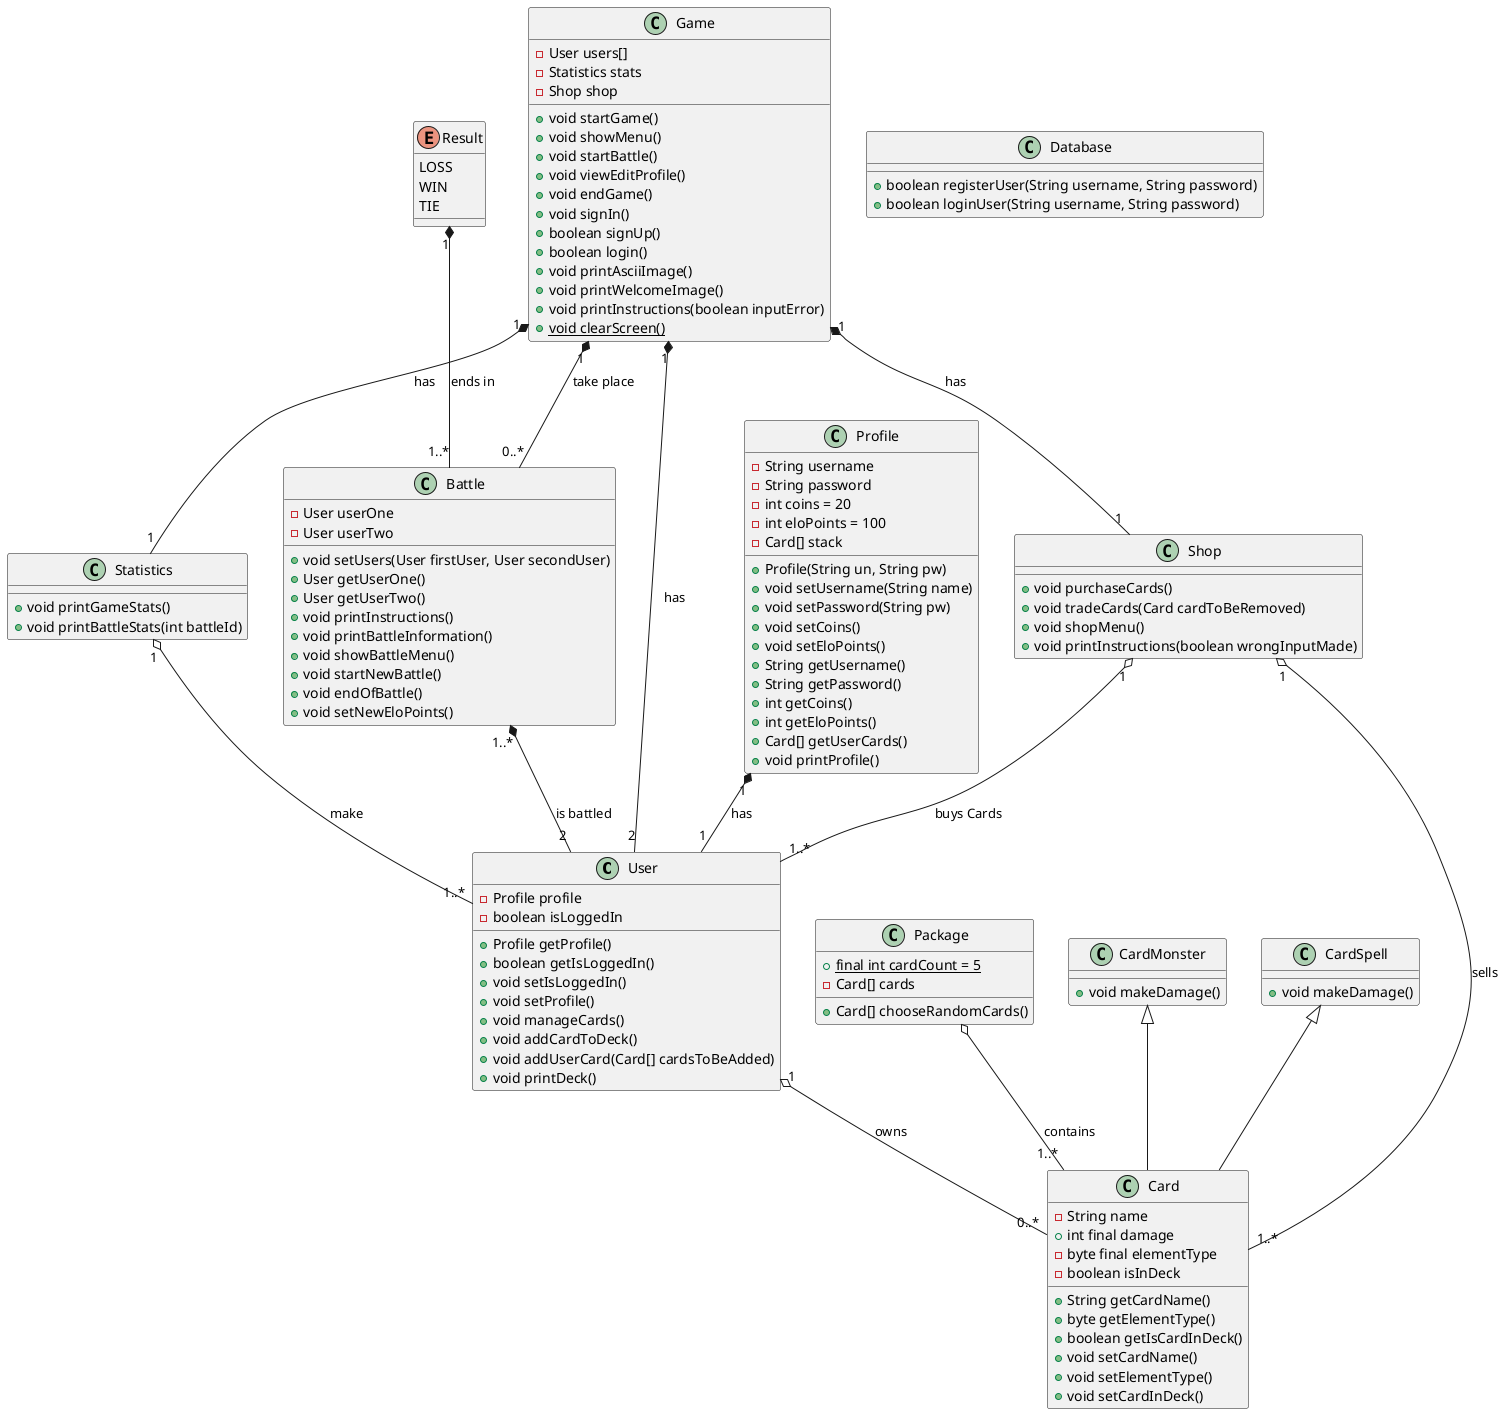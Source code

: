 @startuml
class User
{
    -Profile profile
    -boolean isLoggedIn
    +Profile getProfile()
    +boolean getIsLoggedIn()
    +void setIsLoggedIn()
    +void setProfile()
    +void manageCards()
    +void addCardToDeck()
    +void addUserCard(Card[] cardsToBeAdded)
    +void printDeck()
}
class Profile
{
    -String username
    -String password
    -int coins = 20
    -int eloPoints = 100
    -Card[] stack
    +Profile(String un, String pw)
    +void setUsername(String name)
    +void setPassword(String pw)
    +void setCoins()
    +void setEloPoints()
    +String getUsername()
    +String getPassword()
    +int getCoins()
    +int getEloPoints()
    +Card[] getUserCards()
    +void printProfile()
}
enum Result
{
    LOSS
    WIN
    TIE
}
class Package
{
    +{static} final int cardCount = 5
    -Card[] cards
    +Card[] chooseRandomCards()
}
class Card
{
    -String name
    +int final damage
    -byte final elementType
    -boolean isInDeck
    +String getCardName()
    +byte getElementType()
    +boolean getIsCardInDeck()
    +void setCardName()
    +void setElementType()
    +void setCardInDeck()
}
class CardMonster
{
    +void makeDamage()
}
class CardSpell
{
    +void makeDamage()
}
class Battle
{
    -User userOne
    -User userTwo
    +void setUsers(User firstUser, User secondUser)
    +User getUserOne()
    +User getUserTwo()
    +void printInstructions()
    +void printBattleInformation()
    +void showBattleMenu()
    +void startNewBattle()
    +void endOfBattle()
    +void setNewEloPoints()
}
class Shop
{
    +void purchaseCards()
    +void tradeCards(Card cardToBeRemoved)
    +void shopMenu()
    +void printInstructions(boolean wrongInputMade)
}
class Game
{
    -User users[]
    -Statistics stats
    -Shop shop
    +void startGame()
    +void showMenu()
    +void startBattle()
    +void viewEditProfile()
    +void endGame()
    +void signIn()
    +boolean signUp()
    +boolean login()
    +void printAsciiImage()
    +void printWelcomeImage()
    +void printInstructions(boolean inputError)
    +{static} void clearScreen()
}
class Statistics
{
    +void printGameStats()
    +void printBattleStats(int battleId)
}
class Database
{
    +boolean registerUser(String username, String password)
    +boolean loginUser(String username, String password)
}

CardMonster <|-- Card
CardSpell <|-- Card
User "1" o-- "0..*" Card : "owns"
Game "1" *-- "0..*" Battle : "take place"
Game "1" *-- "1" Statistics : "has"
Game "1" *-- "2" User : "has"
Package o-- "1..*" Card : "contains"
Battle "1..*" *-- "2" User : "is battled"
Result "1" *-- "1..*" Battle : "ends in"
Statistics "1" o-- "1..*" User : "make"
Profile "1" *-- "1" User : "has"
Shop "1" o-- "1..*" User : "buys Cards"
Shop "1" o-- "1..*" Card : "sells"
Game "1" *-- "1" Shop : "has"
@enduml